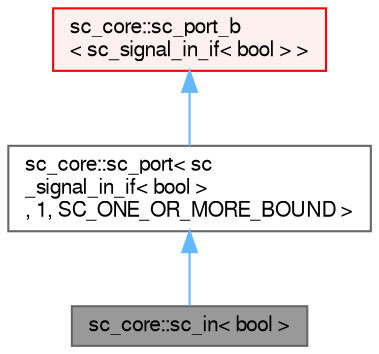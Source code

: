 digraph "sc_core::sc_in&lt; bool &gt;"
{
 // LATEX_PDF_SIZE
  bgcolor="transparent";
  edge [fontname=FreeSans,fontsize=10,labelfontname=FreeSans,labelfontsize=10];
  node [fontname=FreeSans,fontsize=10,shape=box,height=0.2,width=0.4];
  Node1 [id="Node000001",label="sc_core::sc_in\< bool \>",height=0.2,width=0.4,color="gray40", fillcolor="grey60", style="filled", fontcolor="black",tooltip=" "];
  Node2 -> Node1 [id="edge1_Node000001_Node000002",dir="back",color="steelblue1",style="solid",tooltip=" "];
  Node2 [id="Node000002",label="sc_core::sc_port\< sc\l_signal_in_if\< bool \>\l, 1, SC_ONE_OR_MORE_BOUND \>",height=0.2,width=0.4,color="gray40", fillcolor="white", style="filled",URL="$a01385.html",tooltip=" "];
  Node3 -> Node2 [id="edge2_Node000002_Node000003",dir="back",color="steelblue1",style="solid",tooltip=" "];
  Node3 [id="Node000003",label="sc_core::sc_port_b\l\< sc_signal_in_if\< bool \> \>",height=0.2,width=0.4,color="red", fillcolor="#FFF0F0", style="filled",URL="$a01381.html",tooltip=" "];
}
